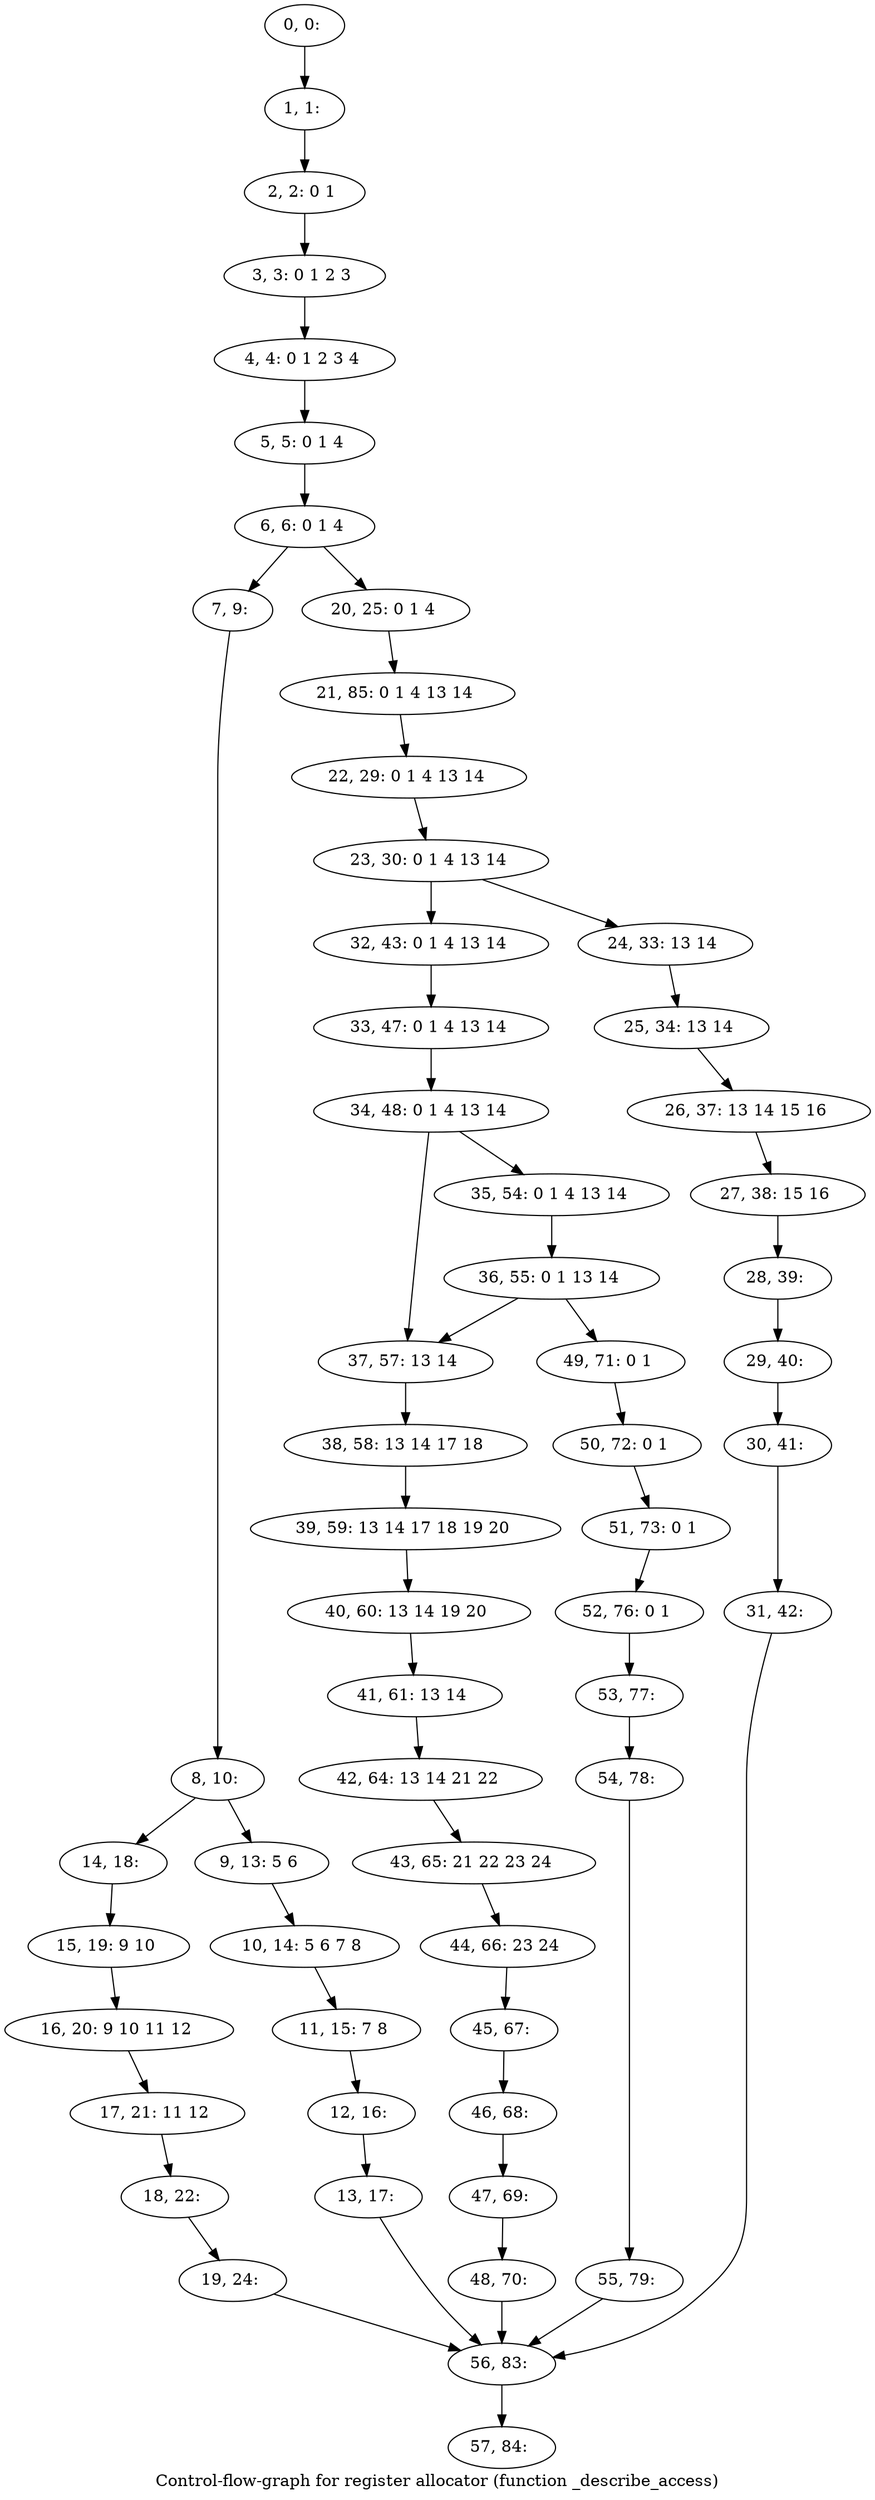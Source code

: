 digraph G {
graph [label="Control-flow-graph for register allocator (function _describe_access)"]
0[label="0, 0: "];
1[label="1, 1: "];
2[label="2, 2: 0 1 "];
3[label="3, 3: 0 1 2 3 "];
4[label="4, 4: 0 1 2 3 4 "];
5[label="5, 5: 0 1 4 "];
6[label="6, 6: 0 1 4 "];
7[label="7, 9: "];
8[label="8, 10: "];
9[label="9, 13: 5 6 "];
10[label="10, 14: 5 6 7 8 "];
11[label="11, 15: 7 8 "];
12[label="12, 16: "];
13[label="13, 17: "];
14[label="14, 18: "];
15[label="15, 19: 9 10 "];
16[label="16, 20: 9 10 11 12 "];
17[label="17, 21: 11 12 "];
18[label="18, 22: "];
19[label="19, 24: "];
20[label="20, 25: 0 1 4 "];
21[label="21, 85: 0 1 4 13 14 "];
22[label="22, 29: 0 1 4 13 14 "];
23[label="23, 30: 0 1 4 13 14 "];
24[label="24, 33: 13 14 "];
25[label="25, 34: 13 14 "];
26[label="26, 37: 13 14 15 16 "];
27[label="27, 38: 15 16 "];
28[label="28, 39: "];
29[label="29, 40: "];
30[label="30, 41: "];
31[label="31, 42: "];
32[label="32, 43: 0 1 4 13 14 "];
33[label="33, 47: 0 1 4 13 14 "];
34[label="34, 48: 0 1 4 13 14 "];
35[label="35, 54: 0 1 4 13 14 "];
36[label="36, 55: 0 1 13 14 "];
37[label="37, 57: 13 14 "];
38[label="38, 58: 13 14 17 18 "];
39[label="39, 59: 13 14 17 18 19 20 "];
40[label="40, 60: 13 14 19 20 "];
41[label="41, 61: 13 14 "];
42[label="42, 64: 13 14 21 22 "];
43[label="43, 65: 21 22 23 24 "];
44[label="44, 66: 23 24 "];
45[label="45, 67: "];
46[label="46, 68: "];
47[label="47, 69: "];
48[label="48, 70: "];
49[label="49, 71: 0 1 "];
50[label="50, 72: 0 1 "];
51[label="51, 73: 0 1 "];
52[label="52, 76: 0 1 "];
53[label="53, 77: "];
54[label="54, 78: "];
55[label="55, 79: "];
56[label="56, 83: "];
57[label="57, 84: "];
0->1 ;
1->2 ;
2->3 ;
3->4 ;
4->5 ;
5->6 ;
6->7 ;
6->20 ;
7->8 ;
8->9 ;
8->14 ;
9->10 ;
10->11 ;
11->12 ;
12->13 ;
13->56 ;
14->15 ;
15->16 ;
16->17 ;
17->18 ;
18->19 ;
19->56 ;
20->21 ;
21->22 ;
22->23 ;
23->24 ;
23->32 ;
24->25 ;
25->26 ;
26->27 ;
27->28 ;
28->29 ;
29->30 ;
30->31 ;
31->56 ;
32->33 ;
33->34 ;
34->35 ;
34->37 ;
35->36 ;
36->37 ;
36->49 ;
37->38 ;
38->39 ;
39->40 ;
40->41 ;
41->42 ;
42->43 ;
43->44 ;
44->45 ;
45->46 ;
46->47 ;
47->48 ;
48->56 ;
49->50 ;
50->51 ;
51->52 ;
52->53 ;
53->54 ;
54->55 ;
55->56 ;
56->57 ;
}

